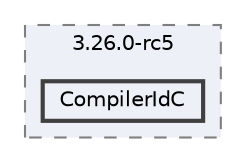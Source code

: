 digraph "C:/Dev/ezRPC/build/CMakeFiles/3.26.0-rc5/CompilerIdC"
{
 // LATEX_PDF_SIZE
  bgcolor="transparent";
  edge [fontname=Helvetica,fontsize=10,labelfontname=Helvetica,labelfontsize=10];
  node [fontname=Helvetica,fontsize=10,shape=box,height=0.2,width=0.4];
  compound=true
  subgraph clusterdir_6a6ef7ca5531024b041e8e905011d61e {
    graph [ bgcolor="#edf0f7", pencolor="grey50", label="3.26.0-rc5", fontname=Helvetica,fontsize=10 style="filled,dashed", URL="dir_6a6ef7ca5531024b041e8e905011d61e.html",tooltip=""]
  dir_ccb42ea1647eb4c26fa5fd4e4484cacb [label="CompilerIdC", fillcolor="#edf0f7", color="grey25", style="filled,bold", URL="dir_ccb42ea1647eb4c26fa5fd4e4484cacb.html",tooltip=""];
  }
}
